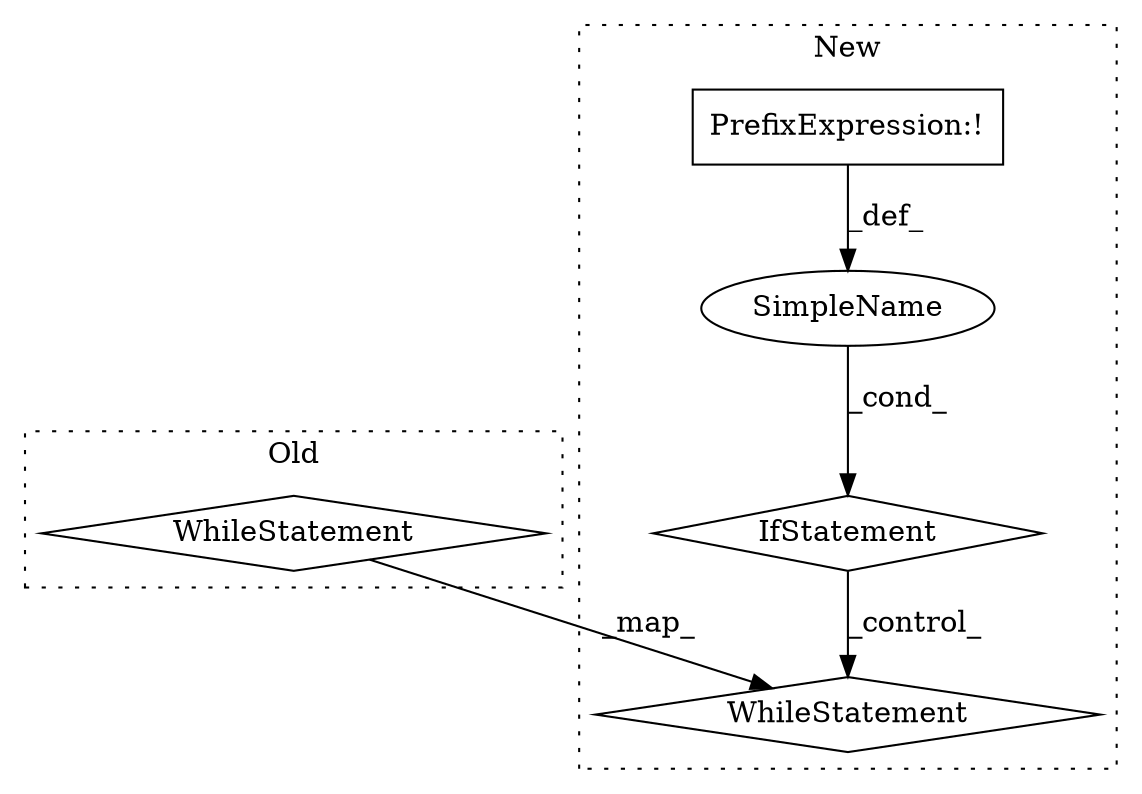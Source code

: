 digraph G {
subgraph cluster0 {
1 [label="WhileStatement" a="61" s="3438,3453" l="7,2" shape="diamond"];
label = "Old";
style="dotted";
}
subgraph cluster1 {
2 [label="WhileStatement" a="61" s="3555,3570" l="7,2" shape="diamond"];
3 [label="IfStatement" a="25" s="3286,3302" l="4,2" shape="diamond"];
4 [label="SimpleName" a="42" s="" l="" shape="ellipse"];
5 [label="PrefixExpression:!" a="38" s="3290" l="1" shape="box"];
label = "New";
style="dotted";
}
1 -> 2 [label="_map_"];
3 -> 2 [label="_control_"];
4 -> 3 [label="_cond_"];
5 -> 4 [label="_def_"];
}